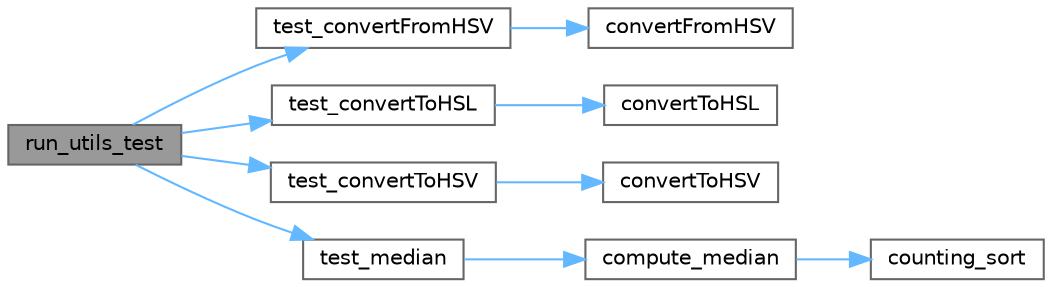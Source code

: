 digraph "run_utils_test"
{
 // LATEX_PDF_SIZE
  bgcolor="transparent";
  edge [fontname=Helvetica,fontsize=10,labelfontname=Helvetica,labelfontsize=10];
  node [fontname=Helvetica,fontsize=10,shape=box,height=0.2,width=0.4];
  rankdir="LR";
  Node1 [id="Node000001",label="run_utils_test",height=0.2,width=0.4,color="gray40", fillcolor="grey60", style="filled", fontcolor="black",tooltip=" "];
  Node1 -> Node2 [id="edge1_Node000001_Node000002",color="steelblue1",style="solid",tooltip=" "];
  Node2 [id="Node000002",label="test_convertFromHSV",height=0.2,width=0.4,color="grey40", fillcolor="white", style="filled",URL="$utils__test_8cpp.html#a5dee1113eca5fcc490fe6d00c4481fbc",tooltip=" "];
  Node2 -> Node3 [id="edge2_Node000002_Node000003",color="steelblue1",style="solid",tooltip=" "];
  Node3 [id="Node000003",label="convertFromHSV",height=0.2,width=0.4,color="grey40", fillcolor="white", style="filled",URL="$transform_8cpp.html#a3b59890f27d4e93c6c0f267520bfe62d",tooltip=" "];
  Node1 -> Node4 [id="edge3_Node000001_Node000004",color="steelblue1",style="solid",tooltip=" "];
  Node4 [id="Node000004",label="test_convertToHSL",height=0.2,width=0.4,color="grey40", fillcolor="white", style="filled",URL="$utils__test_8cpp.html#a50c0303085cb6e6ebf1283169b1a7f7a",tooltip=" "];
  Node4 -> Node5 [id="edge4_Node000004_Node000005",color="steelblue1",style="solid",tooltip=" "];
  Node5 [id="Node000005",label="convertToHSL",height=0.2,width=0.4,color="grey40", fillcolor="white", style="filled",URL="$transform_8cpp.html#a280d4737f8b117790286bfd1ba3f65fe",tooltip=" "];
  Node1 -> Node6 [id="edge5_Node000001_Node000006",color="steelblue1",style="solid",tooltip=" "];
  Node6 [id="Node000006",label="test_convertToHSV",height=0.2,width=0.4,color="grey40", fillcolor="white", style="filled",URL="$utils__test_8cpp.html#aac94872a4a1f7f036c4886130162ff0e",tooltip=" "];
  Node6 -> Node7 [id="edge6_Node000006_Node000007",color="steelblue1",style="solid",tooltip=" "];
  Node7 [id="Node000007",label="convertToHSV",height=0.2,width=0.4,color="grey40", fillcolor="white", style="filled",URL="$transform_8cpp.html#acd08a9ab70c593ff7652b27d3637df26",tooltip=" "];
  Node1 -> Node8 [id="edge7_Node000001_Node000008",color="steelblue1",style="solid",tooltip=" "];
  Node8 [id="Node000008",label="test_median",height=0.2,width=0.4,color="grey40", fillcolor="white", style="filled",URL="$utils__test_8cpp.html#a77e7d0daa74ed8b743cd88dfb95625c9",tooltip=" "];
  Node8 -> Node9 [id="edge8_Node000008_Node000009",color="steelblue1",style="solid",tooltip=" "];
  Node9 [id="Node000009",label="compute_median",height=0.2,width=0.4,color="grey40", fillcolor="white", style="filled",URL="$auxiliary_8cpp.html#a122d5d7e2bc5130d640ccd74dce53f43",tooltip=" "];
  Node9 -> Node10 [id="edge9_Node000009_Node000010",color="steelblue1",style="solid",tooltip=" "];
  Node10 [id="Node000010",label="counting_sort",height=0.2,width=0.4,color="grey40", fillcolor="white", style="filled",URL="$sorting_8cpp.html#ab6e42897bbaab03fa855ca209ce1589d",tooltip=" "];
}
